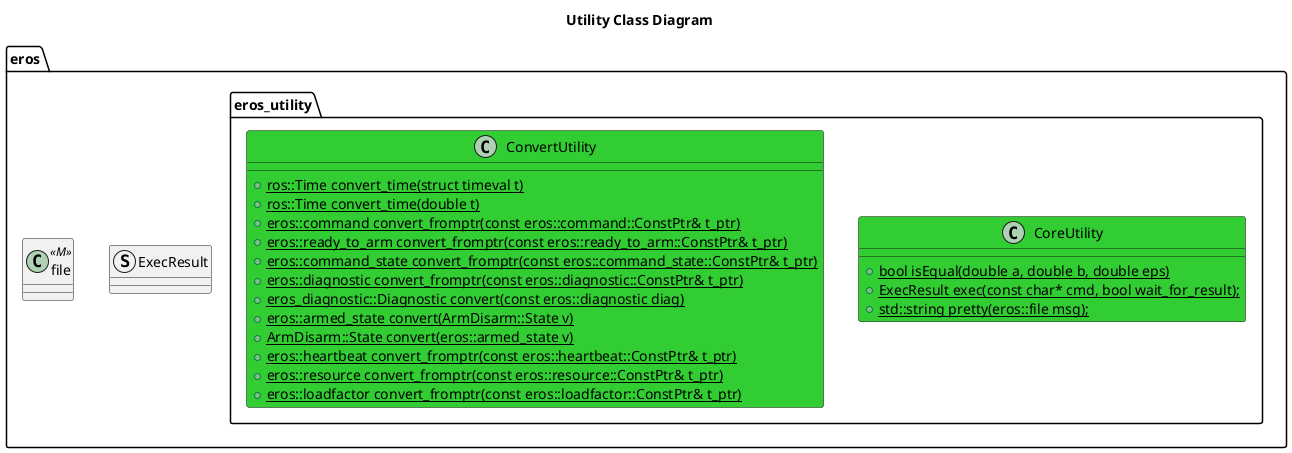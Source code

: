 @startuml
title Utility Class Diagram

package eros {
    struct ExecResult
    class file <<M>>

namespace eros_utility {
    class CoreUtility #LimeGreen {
        +{static} bool isEqual(double a, double b, double eps)
        +{static} ExecResult exec(const char* cmd, bool wait_for_result);
        +{static} std::string pretty(eros::file msg);
    }
    class ConvertUtility #LimeGreen {
        +{static} ros::Time convert_time(struct timeval t)
        +{static} ros::Time convert_time(double t)
        +{static} eros::command convert_fromptr(const eros::command::ConstPtr& t_ptr)
        +{static} eros::ready_to_arm convert_fromptr(const eros::ready_to_arm::ConstPtr& t_ptr)
        +{static} eros::command_state convert_fromptr(const eros::command_state::ConstPtr& t_ptr)
        +{static} eros::diagnostic convert_fromptr(const eros::diagnostic::ConstPtr& t_ptr)
        +{static} eros_diagnostic::Diagnostic convert(const eros::diagnostic diag)
        +{static} eros::armed_state convert(ArmDisarm::State v)
        +{static} ArmDisarm::State convert(eros::armed_state v)
        +{static} eros::heartbeat convert_fromptr(const eros::heartbeat::ConstPtr& t_ptr)
        +{static} eros::resource convert_fromptr(const eros::resource::ConstPtr& t_ptr)
        +{static} eros::loadfactor convert_fromptr(const eros::loadfactor::ConstPtr& t_ptr)

    }
}
}
@enduml